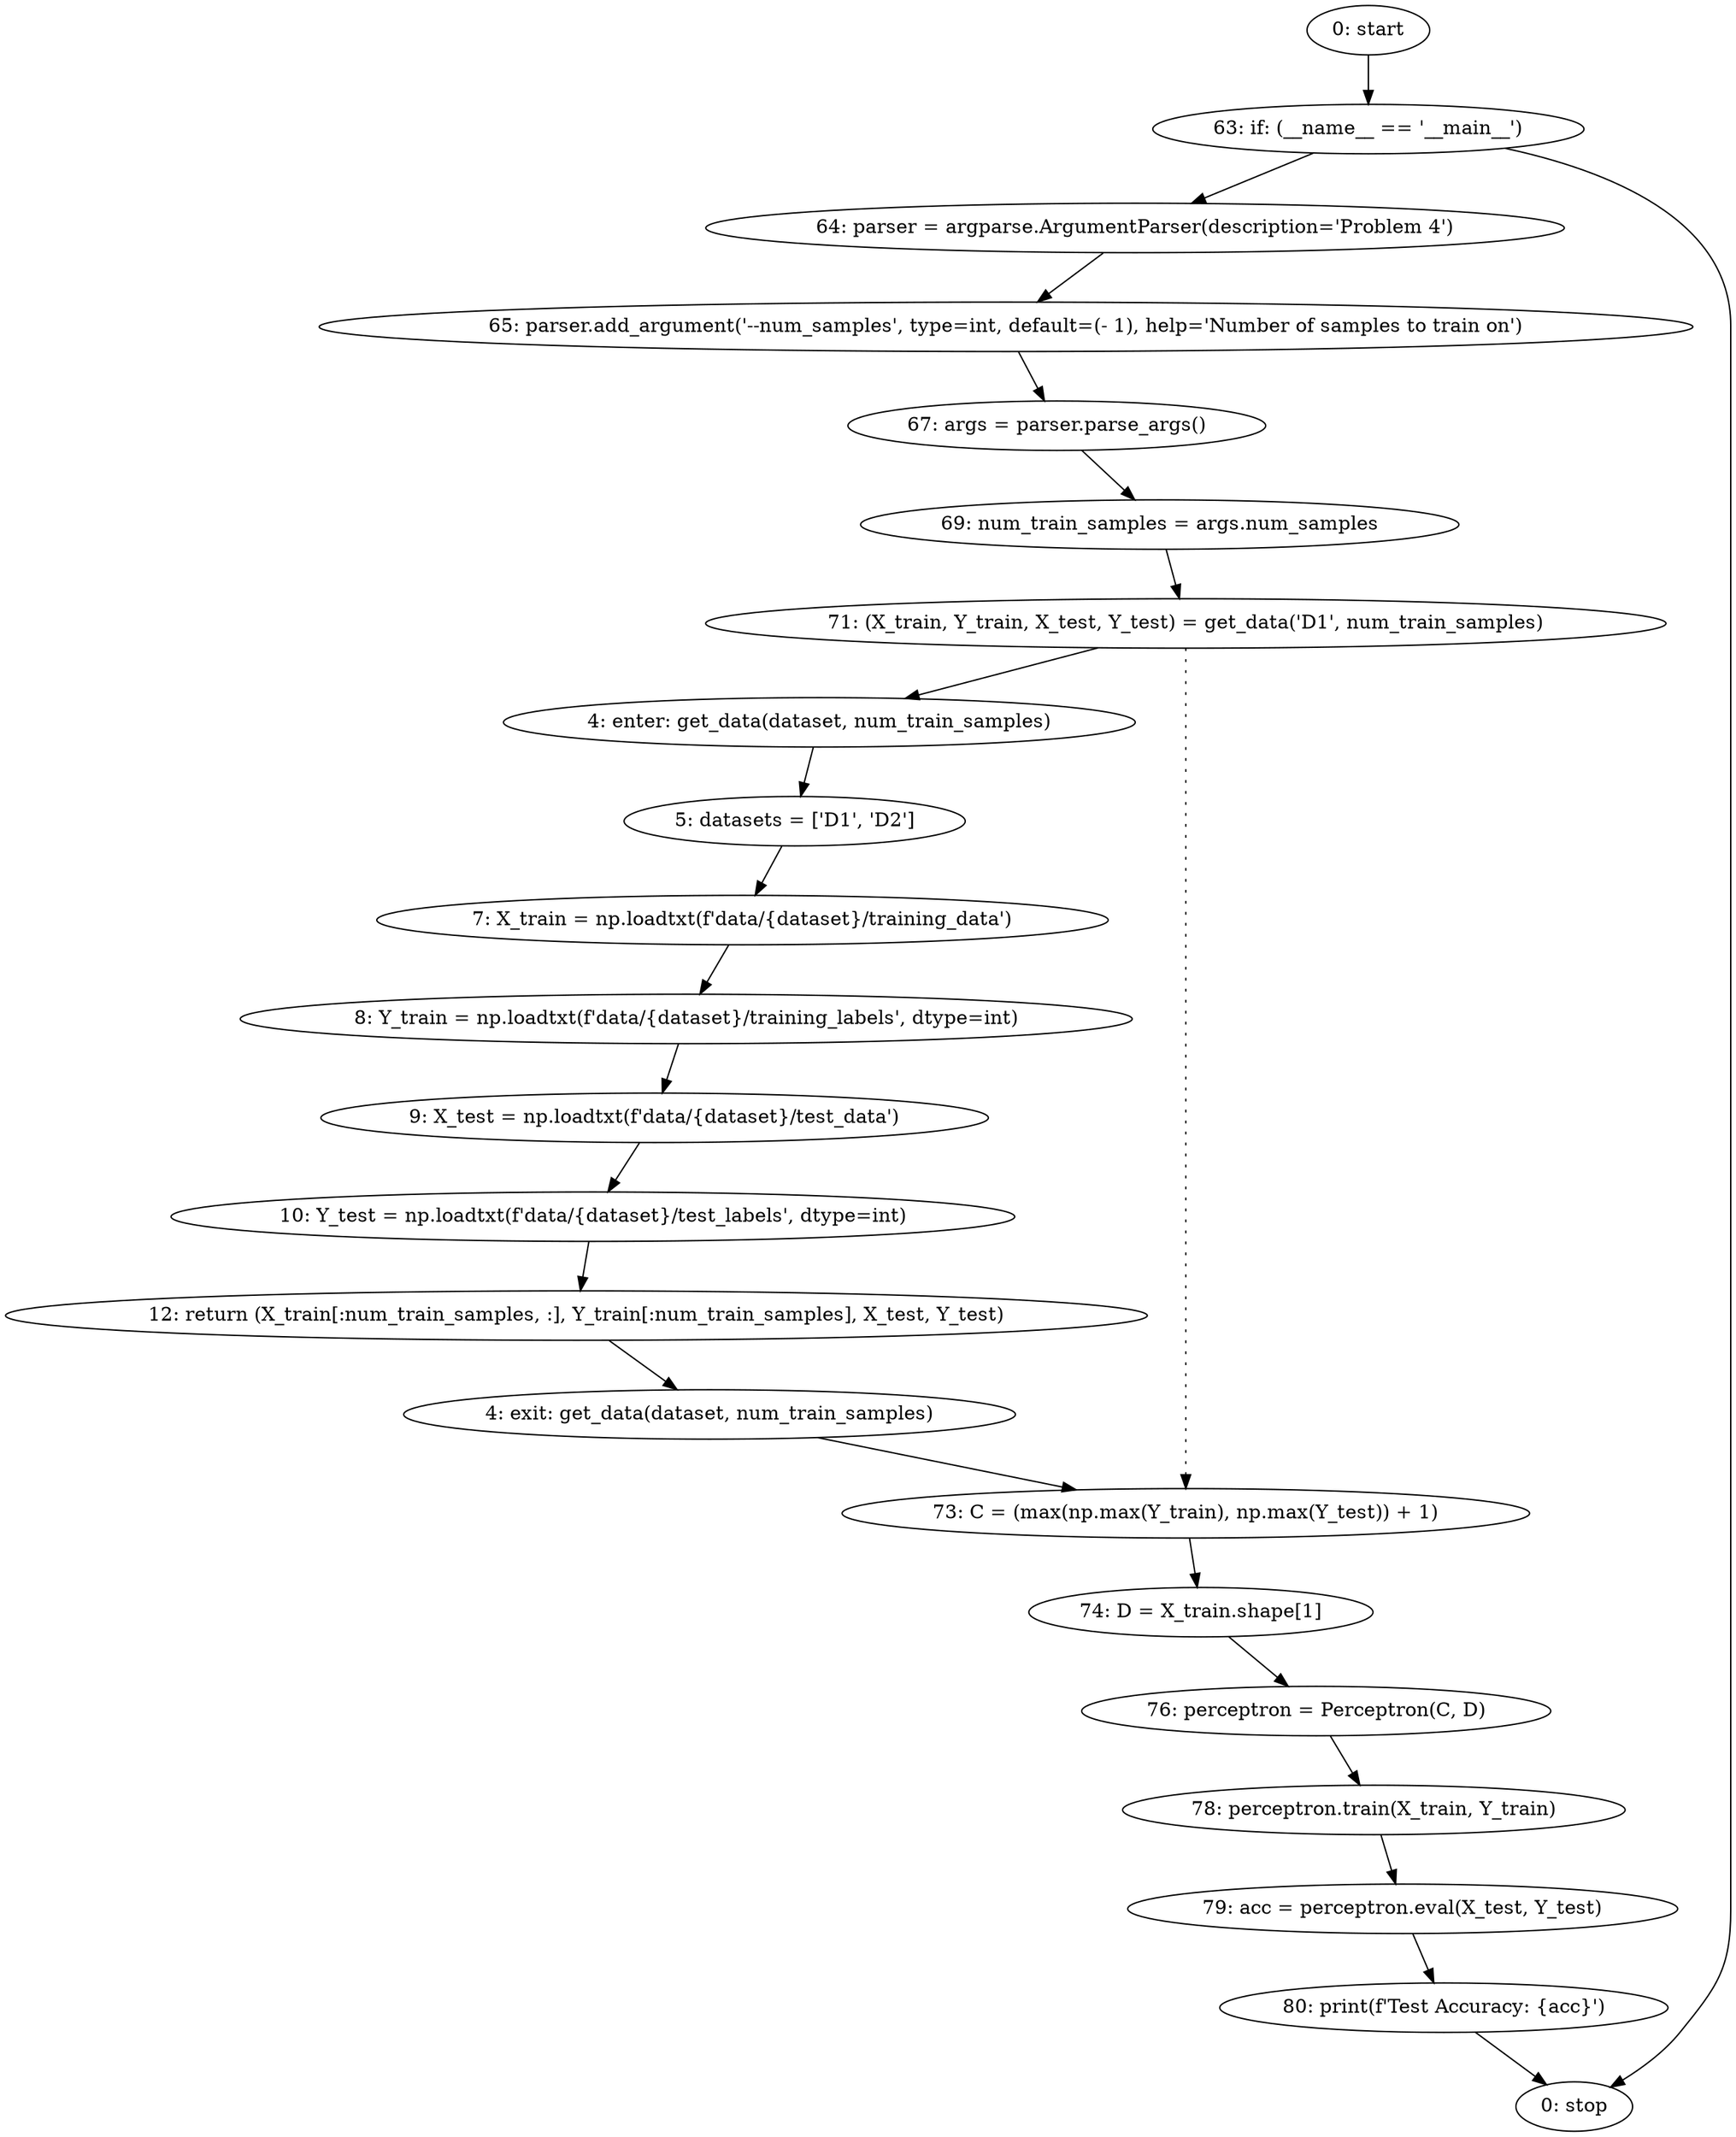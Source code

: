 strict digraph "" {
	node [label="\N"];
	0	 [label="0: start"];
	9	 [label="63: if: (__name__ == '__main__')"];
	0 -> 9;
	10	 [label="64: parser = argparse.ArgumentParser(description='Problem 4')"];
	9 -> 10;
	21	 [label="0: stop"];
	9 -> 21;
	1	 [label="4: enter: get_data(dataset, num_train_samples)"];
	3	 [label="5: datasets = ['D1', 'D2']"];
	1 -> 3;
	4	 [label="7: X_train = np.loadtxt(f'data/{dataset}/training_data')"];
	3 -> 4;
	14	 [label="71: (X_train, Y_train, X_test, Y_test) = get_data('D1', num_train_samples)"];
	14 -> 1;
	15	 [label="73: C = (max(np.max(Y_train), np.max(Y_test)) + 1)"];
	14 -> 15	 [style=dotted,
		weight=100];
	16	 [label="74: D = X_train.shape[1]"];
	15 -> 16;
	2	 [label="4: exit: get_data(dataset, num_train_samples)"];
	2 -> 15;
	8	 [label="12: return (X_train[:num_train_samples, :], Y_train[:num_train_samples], X_test, Y_test)"];
	8 -> 2;
	5	 [label="8: Y_train = np.loadtxt(f'data/{dataset}/training_labels', dtype=int)"];
	4 -> 5;
	6	 [label="9: X_test = np.loadtxt(f'data/{dataset}/test_data')"];
	5 -> 6;
	7	 [label="10: Y_test = np.loadtxt(f'data/{dataset}/test_labels', dtype=int)"];
	6 -> 7;
	7 -> 8;
	11	 [label="65: parser.add_argument('--num_samples', type=int, default=(- 1), help='Number of samples to train on')"];
	10 -> 11;
	12	 [label="67: args = parser.parse_args()"];
	11 -> 12;
	13	 [label="69: num_train_samples = args.num_samples"];
	12 -> 13;
	13 -> 14;
	17	 [label="76: perceptron = Perceptron(C, D)"];
	16 -> 17;
	18	 [label="78: perceptron.train(X_train, Y_train)"];
	17 -> 18;
	19	 [label="79: acc = perceptron.eval(X_test, Y_test)"];
	18 -> 19;
	20	 [label="80: print(f'Test Accuracy: {acc}')"];
	19 -> 20;
	20 -> 21;
}

